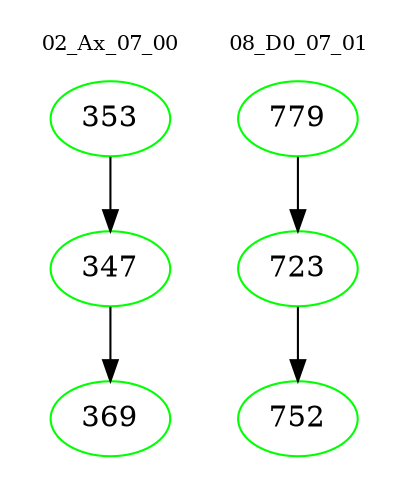 digraph{
subgraph cluster_0 {
color = white
label = "02_Ax_07_00";
fontsize=10;
T0_353 [label="353", color="green"]
T0_353 -> T0_347 [color="black"]
T0_347 [label="347", color="green"]
T0_347 -> T0_369 [color="black"]
T0_369 [label="369", color="green"]
}
subgraph cluster_1 {
color = white
label = "08_D0_07_01";
fontsize=10;
T1_779 [label="779", color="green"]
T1_779 -> T1_723 [color="black"]
T1_723 [label="723", color="green"]
T1_723 -> T1_752 [color="black"]
T1_752 [label="752", color="green"]
}
}
